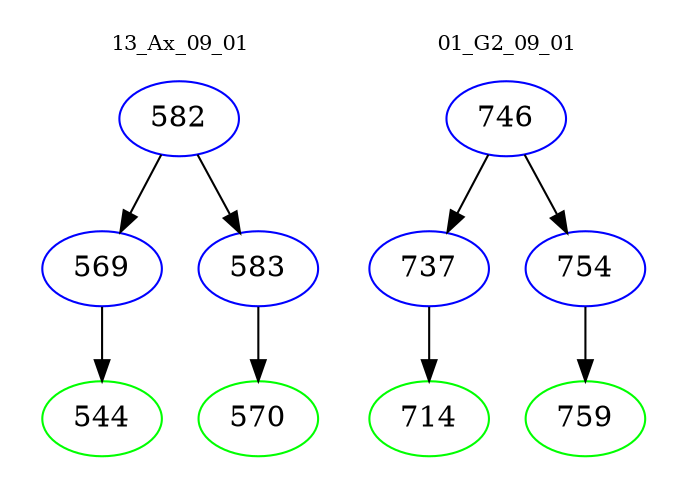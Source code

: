 digraph{
subgraph cluster_0 {
color = white
label = "13_Ax_09_01";
fontsize=10;
T0_582 [label="582", color="blue"]
T0_582 -> T0_569 [color="black"]
T0_569 [label="569", color="blue"]
T0_569 -> T0_544 [color="black"]
T0_544 [label="544", color="green"]
T0_582 -> T0_583 [color="black"]
T0_583 [label="583", color="blue"]
T0_583 -> T0_570 [color="black"]
T0_570 [label="570", color="green"]
}
subgraph cluster_1 {
color = white
label = "01_G2_09_01";
fontsize=10;
T1_746 [label="746", color="blue"]
T1_746 -> T1_737 [color="black"]
T1_737 [label="737", color="blue"]
T1_737 -> T1_714 [color="black"]
T1_714 [label="714", color="green"]
T1_746 -> T1_754 [color="black"]
T1_754 [label="754", color="blue"]
T1_754 -> T1_759 [color="black"]
T1_759 [label="759", color="green"]
}
}
